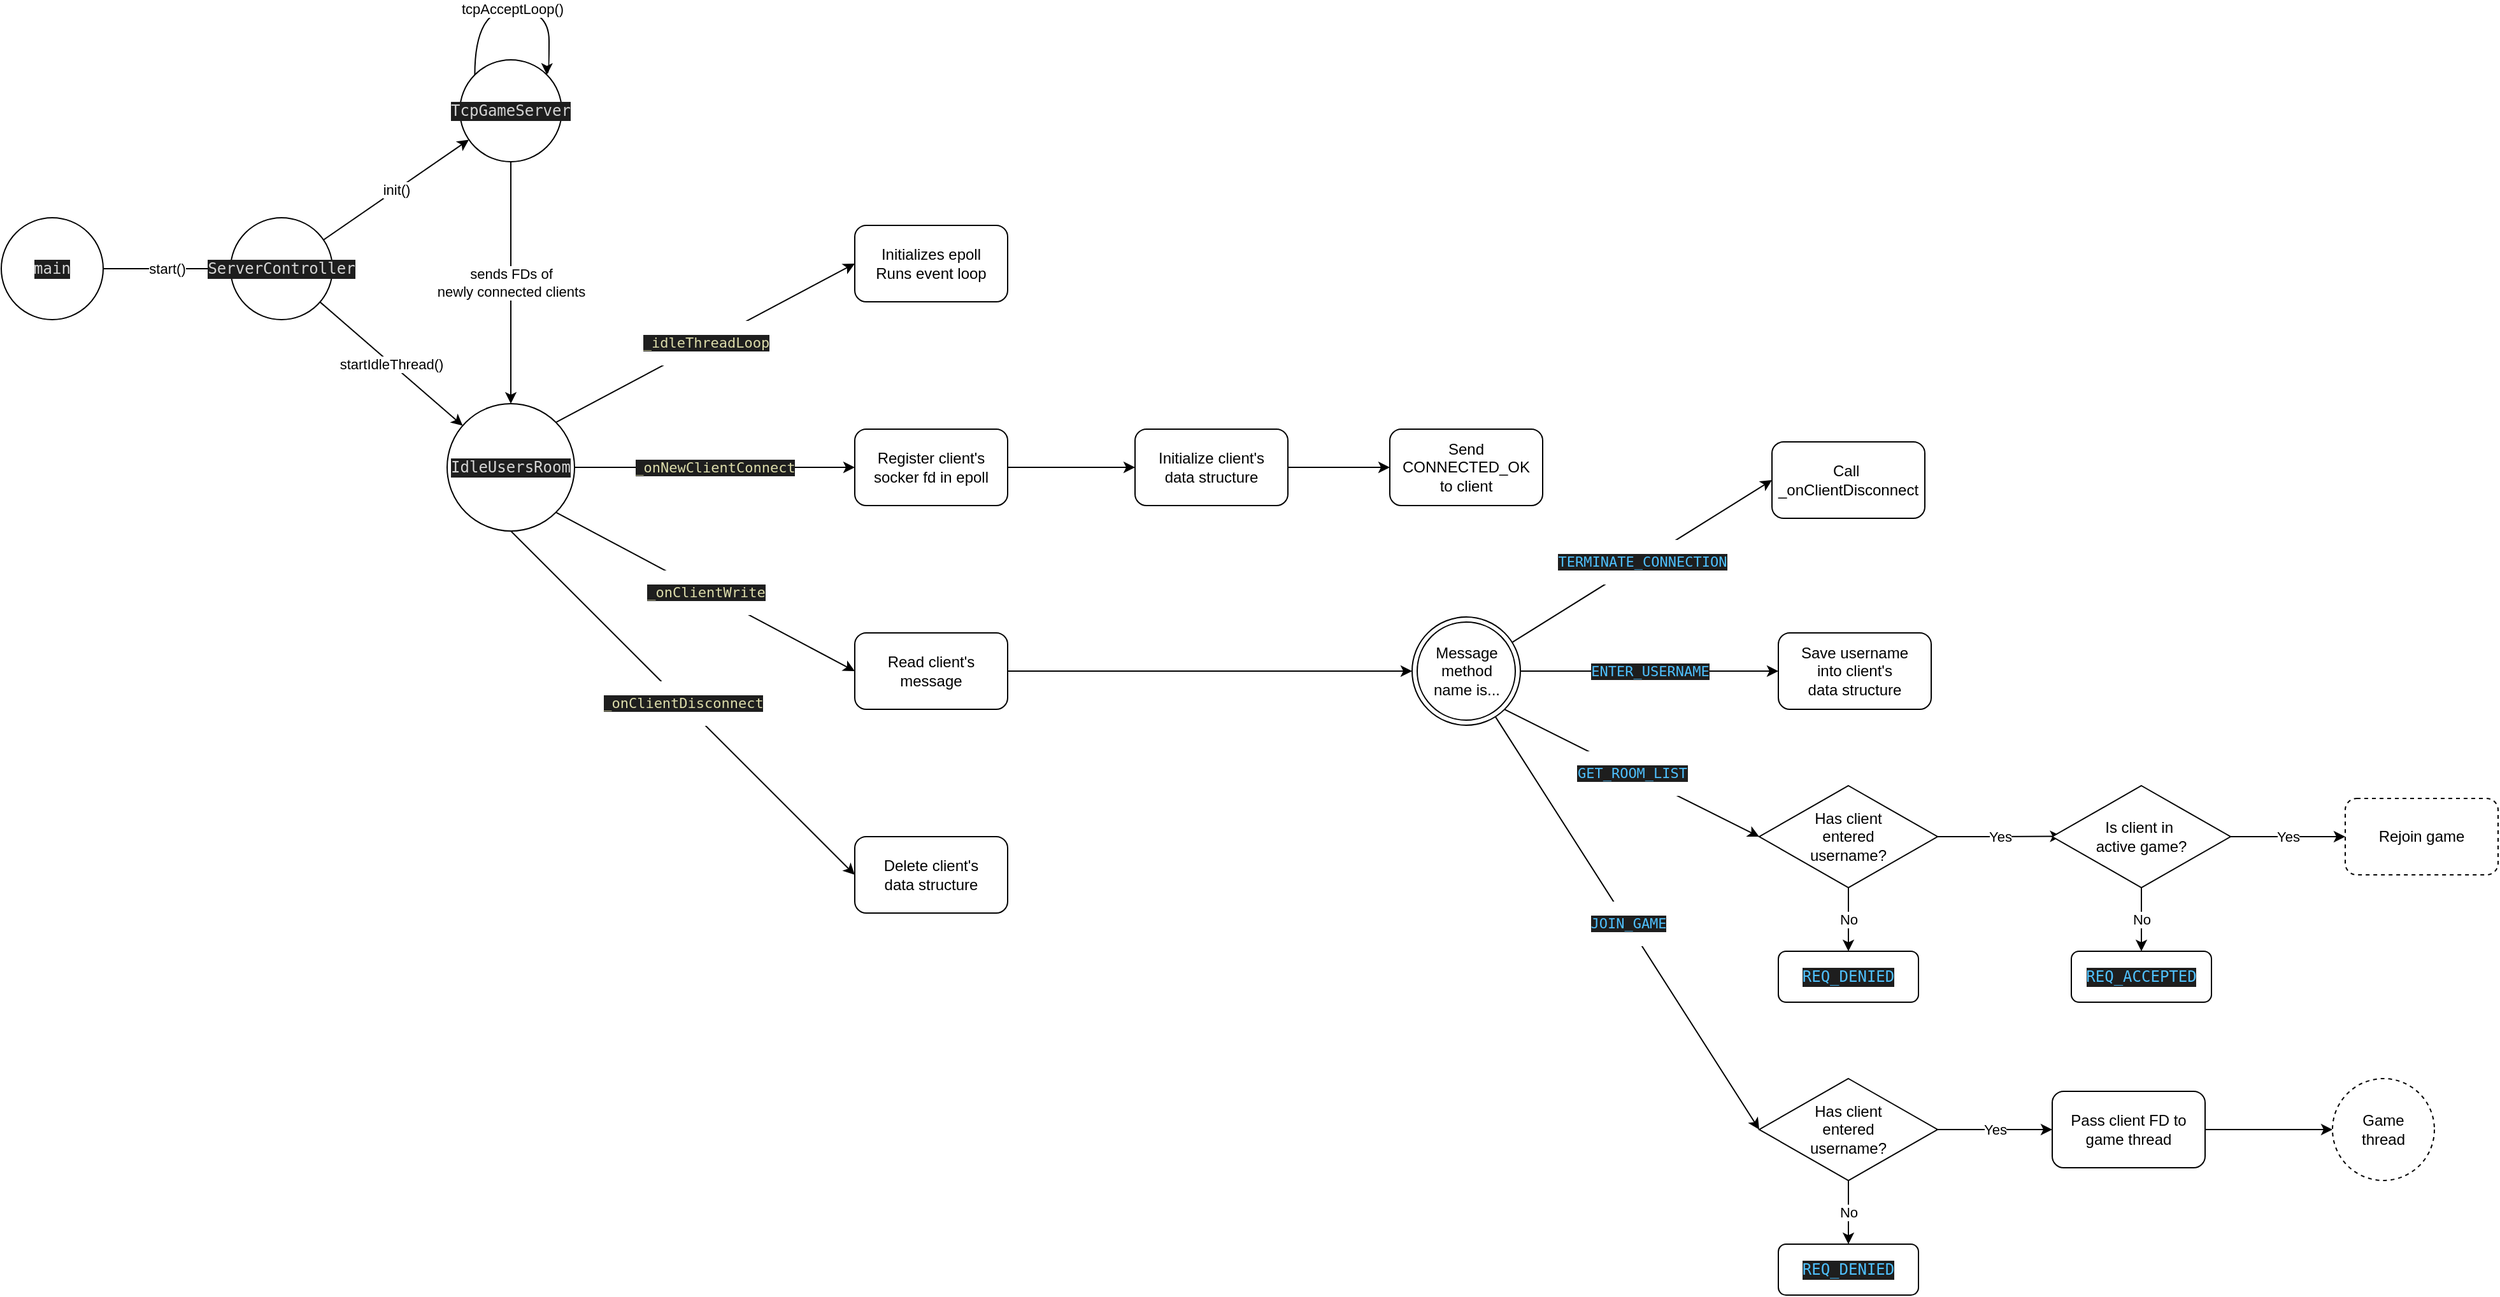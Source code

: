 <mxfile version="22.0.3" type="device">
  <diagram name="Stránka-1" id="AX3X97nkJAmhzNTTR66E">
    <mxGraphModel dx="1687" dy="1021" grid="1" gridSize="10" guides="1" tooltips="1" connect="1" arrows="1" fold="1" page="1" pageScale="1" pageWidth="1169" pageHeight="827" math="0" shadow="0">
      <root>
        <mxCell id="0" />
        <mxCell id="1" parent="0" />
        <mxCell id="cRxK8toMLHe_qEw1AbKh-6" value="start()" style="edgeStyle=orthogonalEdgeStyle;rounded=0;orthogonalLoop=1;jettySize=auto;html=1;" edge="1" parent="1" source="cRxK8toMLHe_qEw1AbKh-2" target="cRxK8toMLHe_qEw1AbKh-5">
          <mxGeometry relative="1" as="geometry" />
        </mxCell>
        <mxCell id="cRxK8toMLHe_qEw1AbKh-2" value="&lt;div style=&quot;background-color:#1e1e1e;color:#d4d4d4&quot;&gt;&lt;pre style=&quot;font-family:&#39;JetBrains Mono&#39;,monospace;font-size:9,8pt;&quot;&gt;main&lt;/pre&gt;&lt;/div&gt;" style="ellipse;whiteSpace=wrap;html=1;aspect=fixed;" vertex="1" parent="1">
          <mxGeometry x="30" y="204" width="80" height="80" as="geometry" />
        </mxCell>
        <mxCell id="cRxK8toMLHe_qEw1AbKh-9" value="startIdleThread()" style="rounded=0;orthogonalLoop=1;jettySize=auto;html=1;" edge="1" parent="1" source="cRxK8toMLHe_qEw1AbKh-5" target="cRxK8toMLHe_qEw1AbKh-8">
          <mxGeometry relative="1" as="geometry" />
        </mxCell>
        <mxCell id="cRxK8toMLHe_qEw1AbKh-11" value="init()" style="rounded=0;orthogonalLoop=1;jettySize=auto;html=1;" edge="1" parent="1" source="cRxK8toMLHe_qEw1AbKh-5" target="cRxK8toMLHe_qEw1AbKh-10">
          <mxGeometry relative="1" as="geometry" />
        </mxCell>
        <mxCell id="cRxK8toMLHe_qEw1AbKh-5" value="&lt;div style=&quot;background-color:#1e1e1e;color:#d4d4d4&quot;&gt;&lt;pre style=&quot;font-family:&#39;JetBrains Mono&#39;,monospace;font-size:9,8pt;&quot;&gt;ServerController&lt;/pre&gt;&lt;/div&gt;" style="ellipse;whiteSpace=wrap;html=1;aspect=fixed;" vertex="1" parent="1">
          <mxGeometry x="210" y="204" width="80" height="80" as="geometry" />
        </mxCell>
        <mxCell id="cRxK8toMLHe_qEw1AbKh-20" value="&lt;div style=&quot;background-color:#1e1e1e;color:#d4d4d4&quot;&gt;&lt;pre style=&quot;font-family:&#39;JetBrains Mono&#39;,monospace;font-size:9,8pt;&quot;&gt;&lt;span style=&quot;color:#dcdcaa;&quot;&gt;_idleThreadLoop&lt;/span&gt;&lt;/pre&gt;&lt;/div&gt;" style="rounded=0;orthogonalLoop=1;jettySize=auto;html=1;exitX=1;exitY=0;exitDx=0;exitDy=0;entryX=0;entryY=0.5;entryDx=0;entryDy=0;" edge="1" parent="1" source="cRxK8toMLHe_qEw1AbKh-8" target="cRxK8toMLHe_qEw1AbKh-22">
          <mxGeometry relative="1" as="geometry">
            <mxPoint x="600" y="240" as="targetPoint" />
          </mxGeometry>
        </mxCell>
        <mxCell id="cRxK8toMLHe_qEw1AbKh-23" value="&lt;div style=&quot;background-color:#1e1e1e;color:#d4d4d4&quot;&gt;&lt;pre style=&quot;font-family:&#39;JetBrains Mono&#39;,monospace;font-size:9,8pt;&quot;&gt;&lt;span style=&quot;color:#dcdcaa;&quot;&gt;_onNewClientConnect&lt;/span&gt;&lt;/pre&gt;&lt;/div&gt;" style="edgeStyle=orthogonalEdgeStyle;rounded=0;orthogonalLoop=1;jettySize=auto;html=1;entryX=0;entryY=0.5;entryDx=0;entryDy=0;" edge="1" parent="1" source="cRxK8toMLHe_qEw1AbKh-8" target="cRxK8toMLHe_qEw1AbKh-27">
          <mxGeometry relative="1" as="geometry">
            <mxPoint x="680" y="400" as="targetPoint" />
          </mxGeometry>
        </mxCell>
        <mxCell id="cRxK8toMLHe_qEw1AbKh-29" value="&lt;div style=&quot;background-color:#1e1e1e;color:#d4d4d4&quot;&gt;&lt;pre style=&quot;font-family:&#39;JetBrains Mono&#39;,monospace;font-size:9,8pt;&quot;&gt;&lt;span style=&quot;color:#dbdbaa;&quot;&gt;_onClientWrite&lt;/span&gt;&lt;/pre&gt;&lt;/div&gt;" style="rounded=0;orthogonalLoop=1;jettySize=auto;html=1;exitX=1;exitY=1;exitDx=0;exitDy=0;entryX=0;entryY=0.5;entryDx=0;entryDy=0;" edge="1" parent="1" source="cRxK8toMLHe_qEw1AbKh-8" target="cRxK8toMLHe_qEw1AbKh-32">
          <mxGeometry relative="1" as="geometry">
            <mxPoint x="630" y="530" as="targetPoint" />
          </mxGeometry>
        </mxCell>
        <mxCell id="cRxK8toMLHe_qEw1AbKh-8" value="&lt;div style=&quot;background-color:#1e1e1e;color:#d4d4d4&quot;&gt;&lt;pre style=&quot;font-family:&#39;JetBrains Mono&#39;,monospace;font-size:9,8pt;&quot;&gt;IdleUsersRoom&lt;/pre&gt;&lt;/div&gt;" style="ellipse;whiteSpace=wrap;html=1;aspect=fixed;" vertex="1" parent="1">
          <mxGeometry x="380" y="350" width="100" height="100" as="geometry" />
        </mxCell>
        <mxCell id="cRxK8toMLHe_qEw1AbKh-12" value="sends FDs of &lt;br&gt;newly connected clients" style="edgeStyle=orthogonalEdgeStyle;rounded=0;orthogonalLoop=1;jettySize=auto;html=1;" edge="1" parent="1" source="cRxK8toMLHe_qEw1AbKh-10" target="cRxK8toMLHe_qEw1AbKh-8">
          <mxGeometry relative="1" as="geometry" />
        </mxCell>
        <mxCell id="cRxK8toMLHe_qEw1AbKh-10" value="&lt;div style=&quot;background-color:#1e1e1e;color:#d4d4d4&quot;&gt;&lt;pre style=&quot;font-family:&#39;JetBrains Mono&#39;,monospace;font-size:9,8pt;&quot;&gt;TcpGameServer&lt;/pre&gt;&lt;/div&gt;" style="ellipse;whiteSpace=wrap;html=1;aspect=fixed;" vertex="1" parent="1">
          <mxGeometry x="390" y="80" width="80" height="80" as="geometry" />
        </mxCell>
        <mxCell id="cRxK8toMLHe_qEw1AbKh-18" value="tcpAcceptLoop()" style="orthogonalLoop=1;jettySize=auto;html=1;exitX=0;exitY=0;exitDx=0;exitDy=0;entryX=1;entryY=0;entryDx=0;entryDy=0;edgeStyle=orthogonalEdgeStyle;curved=1;" edge="1" parent="1" source="cRxK8toMLHe_qEw1AbKh-10" target="cRxK8toMLHe_qEw1AbKh-10">
          <mxGeometry relative="1" as="geometry">
            <Array as="points">
              <mxPoint x="402" y="40" />
              <mxPoint x="460" y="40" />
              <mxPoint x="460" y="90" />
              <mxPoint x="458" y="90" />
            </Array>
          </mxGeometry>
        </mxCell>
        <mxCell id="cRxK8toMLHe_qEw1AbKh-22" value="Initializes epoll&lt;br&gt;Runs event loop" style="rounded=1;whiteSpace=wrap;html=1;container=1;" vertex="1" parent="1">
          <mxGeometry x="700" y="210" width="120" height="60" as="geometry" />
        </mxCell>
        <mxCell id="cRxK8toMLHe_qEw1AbKh-36" value="" style="edgeStyle=orthogonalEdgeStyle;rounded=0;orthogonalLoop=1;jettySize=auto;html=1;" edge="1" parent="1" source="cRxK8toMLHe_qEw1AbKh-26" target="cRxK8toMLHe_qEw1AbKh-35">
          <mxGeometry relative="1" as="geometry" />
        </mxCell>
        <mxCell id="cRxK8toMLHe_qEw1AbKh-26" value="Initialize client&#39;s&lt;br&gt;data structure" style="rounded=1;whiteSpace=wrap;html=1;" vertex="1" parent="1">
          <mxGeometry x="920" y="370" width="120" height="60" as="geometry" />
        </mxCell>
        <mxCell id="cRxK8toMLHe_qEw1AbKh-28" style="edgeStyle=orthogonalEdgeStyle;rounded=0;orthogonalLoop=1;jettySize=auto;html=1;entryX=0;entryY=0.5;entryDx=0;entryDy=0;" edge="1" parent="1" source="cRxK8toMLHe_qEw1AbKh-27" target="cRxK8toMLHe_qEw1AbKh-26">
          <mxGeometry relative="1" as="geometry" />
        </mxCell>
        <mxCell id="cRxK8toMLHe_qEw1AbKh-27" value="Register client&#39;s&lt;br&gt;socker fd in epoll" style="rounded=1;whiteSpace=wrap;html=1;" vertex="1" parent="1">
          <mxGeometry x="700" y="370" width="120" height="60" as="geometry" />
        </mxCell>
        <mxCell id="cRxK8toMLHe_qEw1AbKh-33" style="edgeStyle=orthogonalEdgeStyle;rounded=0;orthogonalLoop=1;jettySize=auto;html=1;entryX=0;entryY=0.5;entryDx=0;entryDy=0;" edge="1" parent="1" source="cRxK8toMLHe_qEw1AbKh-32" target="cRxK8toMLHe_qEw1AbKh-34">
          <mxGeometry relative="1" as="geometry">
            <mxPoint x="920.0" y="560" as="targetPoint" />
          </mxGeometry>
        </mxCell>
        <mxCell id="cRxK8toMLHe_qEw1AbKh-32" value="Read client&#39;s message" style="rounded=1;whiteSpace=wrap;html=1;" vertex="1" parent="1">
          <mxGeometry x="700" y="530" width="120" height="60" as="geometry" />
        </mxCell>
        <mxCell id="cRxK8toMLHe_qEw1AbKh-41" value="&lt;div style=&quot;background-color:#1e1e1e;color:#d4d4d4&quot;&gt;&lt;pre style=&quot;font-family:&#39;JetBrains Mono&#39;,monospace;font-size:9,8pt;&quot;&gt;&lt;span style=&quot;color:#4fc1ff;&quot;&gt;TERMINATE_CONNECTION&lt;/span&gt;&lt;/pre&gt;&lt;/div&gt;" style="rounded=0;orthogonalLoop=1;jettySize=auto;html=1;entryX=0;entryY=0.5;entryDx=0;entryDy=0;" edge="1" parent="1" source="cRxK8toMLHe_qEw1AbKh-34" target="cRxK8toMLHe_qEw1AbKh-42">
          <mxGeometry relative="1" as="geometry">
            <mxPoint x="1520" y="560" as="targetPoint" />
          </mxGeometry>
        </mxCell>
        <mxCell id="cRxK8toMLHe_qEw1AbKh-43" value="&lt;div style=&quot;background-color:#1e1e1e;color:#d4d4d4&quot;&gt;&lt;pre style=&quot;font-family:&#39;JetBrains Mono&#39;,monospace;font-size:9,8pt;&quot;&gt;&lt;span style=&quot;color:#4fc1ff;&quot;&gt;ENTER_USERNAME&lt;/span&gt;&lt;/pre&gt;&lt;/div&gt;" style="edgeStyle=orthogonalEdgeStyle;rounded=0;orthogonalLoop=1;jettySize=auto;html=1;entryX=0;entryY=0.5;entryDx=0;entryDy=0;" edge="1" parent="1" source="cRxK8toMLHe_qEw1AbKh-34" target="cRxK8toMLHe_qEw1AbKh-44">
          <mxGeometry relative="1" as="geometry">
            <mxPoint x="1430" y="560" as="targetPoint" />
          </mxGeometry>
        </mxCell>
        <mxCell id="cRxK8toMLHe_qEw1AbKh-56" value="&lt;div style=&quot;background-color:#1e1e1e;color:#d4d4d4&quot;&gt;&lt;pre style=&quot;font-family:&#39;JetBrains Mono&#39;,monospace;font-size:9,8pt;&quot;&gt;&lt;span style=&quot;color:#4fc1ff;&quot;&gt;JOIN_GAME&lt;/span&gt;&lt;/pre&gt;&lt;/div&gt;" style="rounded=0;orthogonalLoop=1;jettySize=auto;html=1;entryX=0;entryY=0.5;entryDx=0;entryDy=0;" edge="1" parent="1" source="cRxK8toMLHe_qEw1AbKh-34" target="cRxK8toMLHe_qEw1AbKh-59">
          <mxGeometry relative="1" as="geometry">
            <mxPoint x="1300" y="860" as="targetPoint" />
          </mxGeometry>
        </mxCell>
        <mxCell id="cRxK8toMLHe_qEw1AbKh-34" value="Message&lt;br&gt;method&lt;br&gt;name is..." style="ellipse;shape=doubleEllipse;html=1;dashed=0;whiteSpace=wrap;aspect=fixed;" vertex="1" parent="1">
          <mxGeometry x="1137.5" y="517.5" width="85" height="85" as="geometry" />
        </mxCell>
        <mxCell id="cRxK8toMLHe_qEw1AbKh-35" value="Send CONNECTED_OK&lt;br&gt;to client" style="rounded=1;whiteSpace=wrap;html=1;" vertex="1" parent="1">
          <mxGeometry x="1120" y="370" width="120" height="60" as="geometry" />
        </mxCell>
        <mxCell id="cRxK8toMLHe_qEw1AbKh-39" value="&lt;div style=&quot;background-color:#1e1e1e;color:#d4d4d4&quot;&gt;&lt;pre style=&quot;font-family:&#39;JetBrains Mono&#39;,monospace;font-size:14,3pt;&quot;&gt;&lt;span style=&quot;color:#dcdcaa;&quot;&gt;_onClientDisconnect&lt;/span&gt;&lt;/pre&gt;&lt;/div&gt;" style="rounded=0;orthogonalLoop=1;jettySize=auto;html=1;exitX=0.5;exitY=1;exitDx=0;exitDy=0;entryX=0;entryY=0.5;entryDx=0;entryDy=0;" edge="1" parent="1" source="cRxK8toMLHe_qEw1AbKh-8" target="cRxK8toMLHe_qEw1AbKh-40">
          <mxGeometry x="-0.0" relative="1" as="geometry">
            <mxPoint x="660" y="740" as="targetPoint" />
            <mxPoint x="400" y="530" as="sourcePoint" />
            <mxPoint as="offset" />
          </mxGeometry>
        </mxCell>
        <mxCell id="cRxK8toMLHe_qEw1AbKh-40" value="Delete client&#39;s&lt;br&gt;data structure" style="rounded=1;whiteSpace=wrap;html=1;" vertex="1" parent="1">
          <mxGeometry x="700" y="690" width="120" height="60" as="geometry" />
        </mxCell>
        <mxCell id="cRxK8toMLHe_qEw1AbKh-42" value="Call&amp;nbsp;&lt;br&gt;_onClientDisconnect" style="rounded=1;whiteSpace=wrap;html=1;" vertex="1" parent="1">
          <mxGeometry x="1420" y="380" width="120" height="60" as="geometry" />
        </mxCell>
        <mxCell id="cRxK8toMLHe_qEw1AbKh-44" value="Save username&lt;br&gt;into client&#39;s&lt;br&gt;data structure" style="rounded=1;whiteSpace=wrap;html=1;" vertex="1" parent="1">
          <mxGeometry x="1425" y="530" width="120" height="60" as="geometry" />
        </mxCell>
        <mxCell id="cRxK8toMLHe_qEw1AbKh-46" value="&lt;div style=&quot;background-color:#1e1e1e;color:#d4d4d4&quot;&gt;&lt;pre style=&quot;font-family:&#39;JetBrains Mono&#39;,monospace;font-size:9,8pt;&quot;&gt;&lt;span style=&quot;color:#4fc1ff;&quot;&gt;GET_ROOM_LIST&lt;/span&gt;&lt;/pre&gt;&lt;/div&gt;" style="rounded=0;orthogonalLoop=1;jettySize=auto;html=1;entryX=0;entryY=0.5;entryDx=0;entryDy=0;exitX=1;exitY=1;exitDx=0;exitDy=0;" edge="1" parent="1" target="cRxK8toMLHe_qEw1AbKh-48" source="cRxK8toMLHe_qEw1AbKh-34">
          <mxGeometry relative="1" as="geometry">
            <mxPoint x="1416.95" y="660" as="targetPoint" />
            <mxPoint x="1220.002" y="617.552" as="sourcePoint" />
          </mxGeometry>
        </mxCell>
        <mxCell id="cRxK8toMLHe_qEw1AbKh-53" value="No" style="edgeStyle=orthogonalEdgeStyle;rounded=0;orthogonalLoop=1;jettySize=auto;html=1;entryX=0.5;entryY=0;entryDx=0;entryDy=0;" edge="1" parent="1" source="cRxK8toMLHe_qEw1AbKh-48" target="cRxK8toMLHe_qEw1AbKh-51">
          <mxGeometry relative="1" as="geometry" />
        </mxCell>
        <mxCell id="cRxK8toMLHe_qEw1AbKh-54" value="Yes" style="edgeStyle=orthogonalEdgeStyle;rounded=0;orthogonalLoop=1;jettySize=auto;html=1;entryX=0.052;entryY=0.496;entryDx=0;entryDy=0;entryPerimeter=0;" edge="1" parent="1" source="cRxK8toMLHe_qEw1AbKh-48" target="cRxK8toMLHe_qEw1AbKh-68">
          <mxGeometry relative="1" as="geometry">
            <mxPoint x="1640" y="690" as="targetPoint" />
          </mxGeometry>
        </mxCell>
        <mxCell id="cRxK8toMLHe_qEw1AbKh-48" value="Has client&lt;br&gt;entered&lt;br&gt;username?" style="rhombus;whiteSpace=wrap;html=1;" vertex="1" parent="1">
          <mxGeometry x="1410" y="650" width="140" height="80" as="geometry" />
        </mxCell>
        <mxCell id="cRxK8toMLHe_qEw1AbKh-51" value="&lt;div style=&quot;background-color:#1e1e1e;color:#d4d4d4&quot;&gt;&lt;pre style=&quot;font-family:&#39;JetBrains Mono&#39;,monospace;font-size:9,8pt;&quot;&gt;&lt;span style=&quot;color:#4fc1ff;&quot;&gt;REQ_DENIED&lt;/span&gt;&lt;/pre&gt;&lt;/div&gt;" style="rounded=1;whiteSpace=wrap;html=1;" vertex="1" parent="1">
          <mxGeometry x="1425" y="780" width="110" height="40" as="geometry" />
        </mxCell>
        <mxCell id="cRxK8toMLHe_qEw1AbKh-57" value="No" style="edgeStyle=orthogonalEdgeStyle;rounded=0;orthogonalLoop=1;jettySize=auto;html=1;entryX=0.5;entryY=0;entryDx=0;entryDy=0;" edge="1" parent="1" source="cRxK8toMLHe_qEw1AbKh-59" target="cRxK8toMLHe_qEw1AbKh-60">
          <mxGeometry relative="1" as="geometry" />
        </mxCell>
        <mxCell id="cRxK8toMLHe_qEw1AbKh-58" value="Yes" style="edgeStyle=orthogonalEdgeStyle;rounded=0;orthogonalLoop=1;jettySize=auto;html=1;" edge="1" parent="1" source="cRxK8toMLHe_qEw1AbKh-59" target="cRxK8toMLHe_qEw1AbKh-62">
          <mxGeometry relative="1" as="geometry">
            <mxPoint x="1640" y="920" as="targetPoint" />
          </mxGeometry>
        </mxCell>
        <mxCell id="cRxK8toMLHe_qEw1AbKh-59" value="Has client&lt;br&gt;entered&lt;br&gt;username?" style="rhombus;whiteSpace=wrap;html=1;" vertex="1" parent="1">
          <mxGeometry x="1410" y="880" width="140" height="80" as="geometry" />
        </mxCell>
        <mxCell id="cRxK8toMLHe_qEw1AbKh-60" value="&lt;div style=&quot;background-color:#1e1e1e;color:#d4d4d4&quot;&gt;&lt;pre style=&quot;font-family:&#39;JetBrains Mono&#39;,monospace;font-size:9,8pt;&quot;&gt;&lt;span style=&quot;color:#4fc1ff;&quot;&gt;REQ_DENIED&lt;/span&gt;&lt;/pre&gt;&lt;/div&gt;" style="rounded=1;whiteSpace=wrap;html=1;" vertex="1" parent="1">
          <mxGeometry x="1425" y="1010" width="110" height="40" as="geometry" />
        </mxCell>
        <mxCell id="cRxK8toMLHe_qEw1AbKh-64" style="edgeStyle=orthogonalEdgeStyle;rounded=0;orthogonalLoop=1;jettySize=auto;html=1;" edge="1" parent="1" source="cRxK8toMLHe_qEw1AbKh-62" target="cRxK8toMLHe_qEw1AbKh-65">
          <mxGeometry relative="1" as="geometry">
            <mxPoint x="1860" y="920" as="targetPoint" />
          </mxGeometry>
        </mxCell>
        <mxCell id="cRxK8toMLHe_qEw1AbKh-62" value="Pass client FD to game thread" style="rounded=1;whiteSpace=wrap;html=1;" vertex="1" parent="1">
          <mxGeometry x="1640" y="890" width="120" height="60" as="geometry" />
        </mxCell>
        <mxCell id="cRxK8toMLHe_qEw1AbKh-65" value="Game&#xa;thread" style="ellipse;whiteSpace=wrap;html=1;aspect=fixed;dashed=1;" vertex="1" parent="1">
          <mxGeometry x="1860" y="880" width="80" height="80" as="geometry" />
        </mxCell>
        <mxCell id="cRxK8toMLHe_qEw1AbKh-67" value="&lt;div style=&quot;background-color:#1e1e1e;color:#d4d4d4&quot;&gt;&lt;pre style=&quot;font-family:&#39;JetBrains Mono&#39;,monospace;font-size:9,8pt;&quot;&gt;&lt;span style=&quot;color:#4fc1ff;&quot;&gt;REQ_ACCEPTED&lt;/span&gt;&lt;/pre&gt;&lt;/div&gt;" style="rounded=1;whiteSpace=wrap;html=1;" vertex="1" parent="1">
          <mxGeometry x="1655" y="780" width="110" height="40" as="geometry" />
        </mxCell>
        <mxCell id="cRxK8toMLHe_qEw1AbKh-69" value="No" style="edgeStyle=orthogonalEdgeStyle;rounded=0;orthogonalLoop=1;jettySize=auto;html=1;entryX=0.5;entryY=0;entryDx=0;entryDy=0;" edge="1" parent="1" source="cRxK8toMLHe_qEw1AbKh-68" target="cRxK8toMLHe_qEw1AbKh-67">
          <mxGeometry relative="1" as="geometry" />
        </mxCell>
        <mxCell id="cRxK8toMLHe_qEw1AbKh-70" value="Yes" style="edgeStyle=orthogonalEdgeStyle;rounded=0;orthogonalLoop=1;jettySize=auto;html=1;exitX=1;exitY=0.5;exitDx=0;exitDy=0;" edge="1" parent="1" source="cRxK8toMLHe_qEw1AbKh-68" target="cRxK8toMLHe_qEw1AbKh-71">
          <mxGeometry relative="1" as="geometry">
            <mxPoint x="1870" y="690" as="targetPoint" />
          </mxGeometry>
        </mxCell>
        <mxCell id="cRxK8toMLHe_qEw1AbKh-68" value="Is client in&amp;nbsp;&lt;br&gt;active game?" style="rhombus;whiteSpace=wrap;html=1;" vertex="1" parent="1">
          <mxGeometry x="1640" y="650" width="140" height="80" as="geometry" />
        </mxCell>
        <mxCell id="cRxK8toMLHe_qEw1AbKh-71" value="Rejoin game" style="rounded=1;whiteSpace=wrap;html=1;dashed=1;" vertex="1" parent="1">
          <mxGeometry x="1870" y="660" width="120" height="60" as="geometry" />
        </mxCell>
      </root>
    </mxGraphModel>
  </diagram>
</mxfile>

